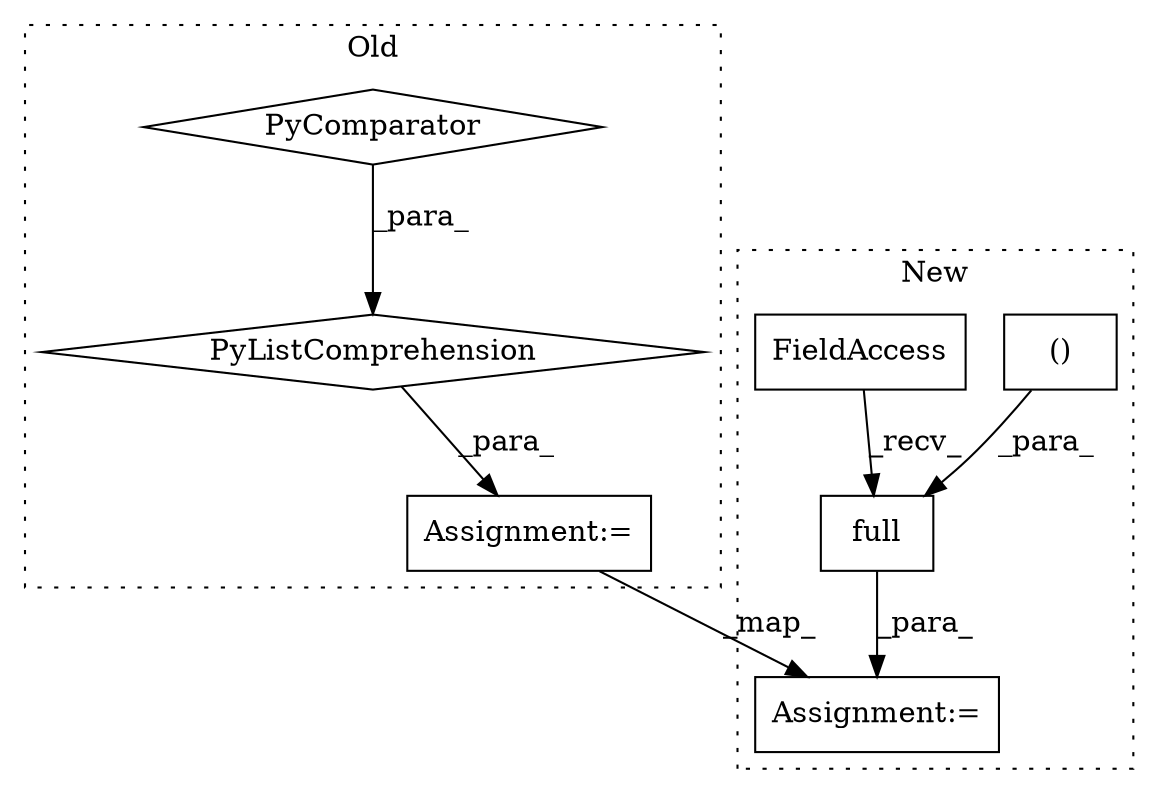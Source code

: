 digraph G {
subgraph cluster0 {
1 [label="PyComparator" a="113" s="2558" l="43" shape="diamond"];
3 [label="PyListComprehension" a="109" s="2490" l="119" shape="diamond"];
6 [label="Assignment:=" a="7" s="2476" l="14" shape="box"];
label = "Old";
style="dotted";
}
subgraph cluster1 {
2 [label="full" a="32" s="2700,2755" l="12,1" shape="box"];
4 [label="()" a="106" s="2712" l="37" shape="box"];
5 [label="FieldAccess" a="22" s="2694" l="5" shape="box"];
7 [label="Assignment:=" a="7" s="2693" l="1" shape="box"];
label = "New";
style="dotted";
}
1 -> 3 [label="_para_"];
2 -> 7 [label="_para_"];
3 -> 6 [label="_para_"];
4 -> 2 [label="_para_"];
5 -> 2 [label="_recv_"];
6 -> 7 [label="_map_"];
}